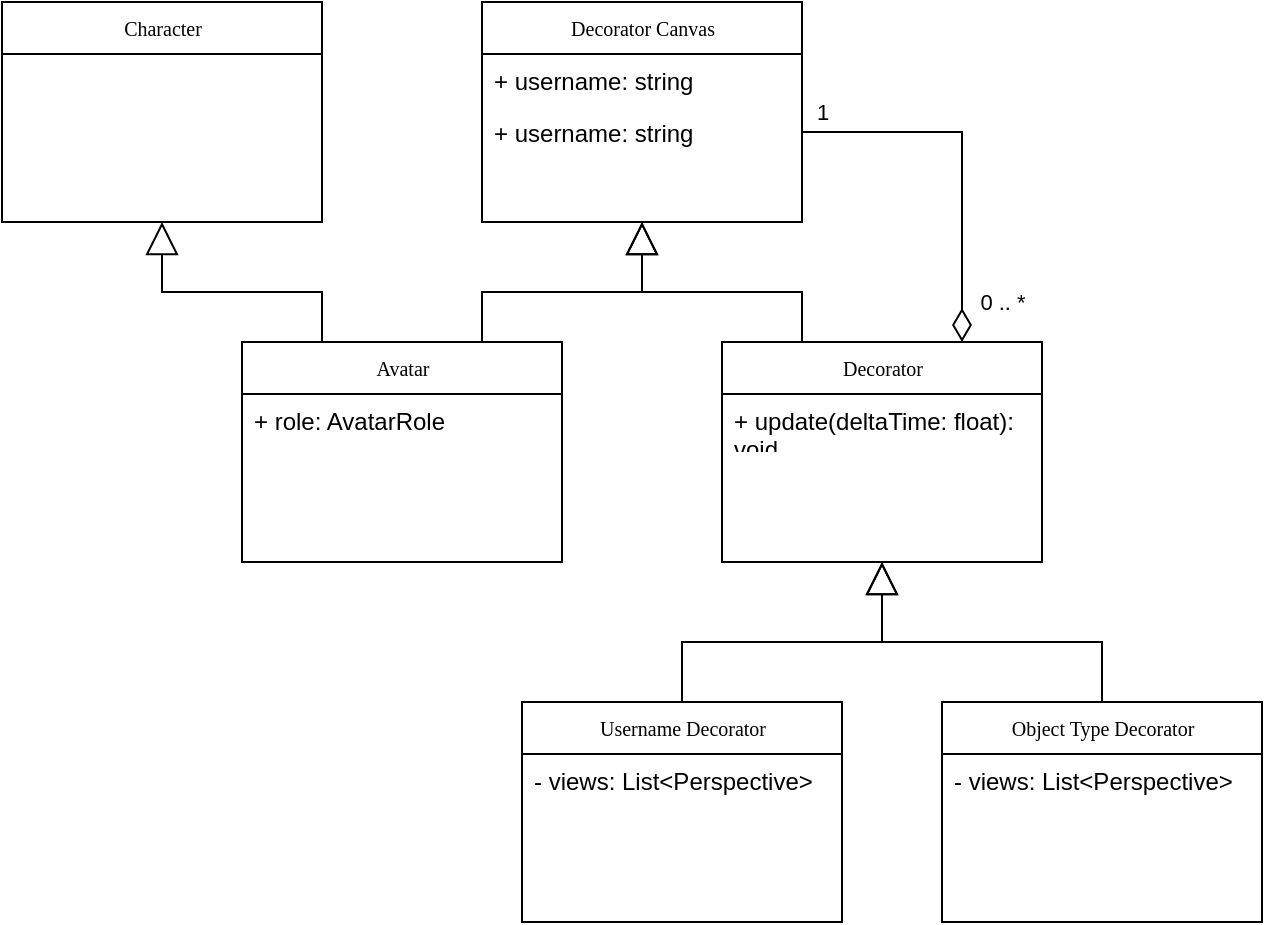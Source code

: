 <mxfile version="14.4.3" type="device"><diagram name="Page-1" id="c4acf3e9-155e-7222-9cf6-157b1a14988f"><mxGraphModel dx="1346" dy="776" grid="1" gridSize="10" guides="1" tooltips="1" connect="1" arrows="1" fold="1" page="1" pageScale="1" pageWidth="850" pageHeight="1100" background="#ffffff" math="0" shadow="0"><root><mxCell id="0"/><mxCell id="1" parent="0"/><mxCell id="DWJNwTgVJdmTpG_8to2k-1" style="edgeStyle=orthogonalEdgeStyle;rounded=0;orthogonalLoop=1;jettySize=auto;html=1;exitX=0.25;exitY=0;exitDx=0;exitDy=0;entryX=0.5;entryY=1;entryDx=0;entryDy=0;endArrow=block;endFill=0;endSize=14;startSize=14;" parent="1" source="17acba5748e5396b-20" target="17acba5748e5396b-30" edge="1"><mxGeometry relative="1" as="geometry"/></mxCell><mxCell id="DWJNwTgVJdmTpG_8to2k-12" style="edgeStyle=orthogonalEdgeStyle;rounded=0;orthogonalLoop=1;jettySize=auto;html=1;exitX=0.75;exitY=0;exitDx=0;exitDy=0;entryX=1;entryY=0.5;entryDx=0;entryDy=0;startSize=14;endArrow=none;endFill=0;endSize=14;startArrow=diamondThin;startFill=0;" parent="1" source="17acba5748e5396b-20" edge="1"><mxGeometry relative="1" as="geometry"><mxPoint x="480" y="95" as="targetPoint"/><Array as="points"><mxPoint x="560" y="95"/></Array></mxGeometry></mxCell><mxCell id="DWJNwTgVJdmTpG_8to2k-17" value="1" style="edgeLabel;html=1;align=center;verticalAlign=middle;resizable=0;points=[];" parent="DWJNwTgVJdmTpG_8to2k-12" vertex="1" connectable="0"><mxGeometry x="0.578" y="-1" relative="1" as="geometry"><mxPoint x="-29" y="-9" as="offset"/></mxGeometry></mxCell><mxCell id="DWJNwTgVJdmTpG_8to2k-18" value="0 .. *" style="edgeLabel;html=1;align=center;verticalAlign=middle;resizable=0;points=[];" parent="DWJNwTgVJdmTpG_8to2k-12" vertex="1" connectable="0"><mxGeometry x="-0.632" y="-4" relative="1" as="geometry"><mxPoint x="16" y="14" as="offset"/></mxGeometry></mxCell><mxCell id="17acba5748e5396b-20" value="Decorator" style="swimlane;html=1;fontStyle=0;childLayout=stackLayout;horizontal=1;startSize=26;fillColor=none;horizontalStack=0;resizeParent=1;resizeLast=0;collapsible=1;marginBottom=0;swimlaneFillColor=#ffffff;rounded=0;shadow=0;comic=0;labelBackgroundColor=none;strokeWidth=1;fontFamily=Verdana;fontSize=10;align=center;" parent="1" vertex="1"><mxGeometry x="440" y="200" width="160" height="110" as="geometry"/></mxCell><mxCell id="17acba5748e5396b-21" value="+ update(deltaTime: float): void" style="text;html=1;strokeColor=none;fillColor=none;align=left;verticalAlign=top;spacingLeft=4;spacingRight=4;whiteSpace=wrap;overflow=hidden;rotatable=0;points=[[0,0.5],[1,0.5]];portConstraint=eastwest;" parent="17acba5748e5396b-20" vertex="1"><mxGeometry y="26" width="160" height="26" as="geometry"/></mxCell><mxCell id="17acba5748e5396b-30" value="Decorator Canvas" style="swimlane;html=1;fontStyle=0;childLayout=stackLayout;horizontal=1;startSize=26;fillColor=none;horizontalStack=0;resizeParent=1;resizeLast=0;collapsible=1;marginBottom=0;swimlaneFillColor=#ffffff;rounded=0;shadow=0;comic=0;labelBackgroundColor=none;strokeWidth=1;fontFamily=Verdana;fontSize=10;align=center;" parent="1" vertex="1"><mxGeometry x="320" y="30" width="160" height="110" as="geometry"/></mxCell><mxCell id="17acba5748e5396b-31" value="+ username: string" style="text;html=1;strokeColor=none;fillColor=none;align=left;verticalAlign=top;spacingLeft=4;spacingRight=4;whiteSpace=wrap;overflow=hidden;rotatable=0;points=[[0,0.5],[1,0.5]];portConstraint=eastwest;" parent="17acba5748e5396b-30" vertex="1"><mxGeometry y="26" width="160" height="26" as="geometry"/></mxCell><mxCell id="DWJNwTgVJdmTpG_8to2k-39" value="+ username: string" style="text;html=1;strokeColor=none;fillColor=none;align=left;verticalAlign=top;spacingLeft=4;spacingRight=4;whiteSpace=wrap;overflow=hidden;rotatable=0;points=[[0,0.5],[1,0.5]];portConstraint=eastwest;" parent="17acba5748e5396b-30" vertex="1"><mxGeometry y="52" width="160" height="26" as="geometry"/></mxCell><mxCell id="DWJNwTgVJdmTpG_8to2k-6" style="edgeStyle=orthogonalEdgeStyle;rounded=0;orthogonalLoop=1;jettySize=auto;html=1;entryX=0.5;entryY=1;entryDx=0;entryDy=0;endArrow=block;endFill=0;endSize=14;startSize=14;exitX=0.75;exitY=0;exitDx=0;exitDy=0;" parent="1" source="DWJNwTgVJdmTpG_8to2k-2" target="17acba5748e5396b-30" edge="1"><mxGeometry relative="1" as="geometry"/></mxCell><mxCell id="DWJNwTgVJdmTpG_8to2k-19" style="edgeStyle=orthogonalEdgeStyle;rounded=0;orthogonalLoop=1;jettySize=auto;html=1;exitX=0.25;exitY=0;exitDx=0;exitDy=0;entryX=0.5;entryY=1;entryDx=0;entryDy=0;startArrow=none;startFill=0;startSize=14;endArrow=block;endFill=0;endSize=14;" parent="1" source="DWJNwTgVJdmTpG_8to2k-2" target="DWJNwTgVJdmTpG_8to2k-13" edge="1"><mxGeometry relative="1" as="geometry"/></mxCell><mxCell id="DWJNwTgVJdmTpG_8to2k-2" value="Avatar" style="swimlane;html=1;fontStyle=0;childLayout=stackLayout;horizontal=1;startSize=26;fillColor=none;horizontalStack=0;resizeParent=1;resizeLast=0;collapsible=1;marginBottom=0;swimlaneFillColor=#ffffff;rounded=0;shadow=0;comic=0;labelBackgroundColor=none;strokeWidth=1;fontFamily=Verdana;fontSize=10;align=center;" parent="1" vertex="1"><mxGeometry x="200" y="200" width="160" height="110" as="geometry"/></mxCell><mxCell id="DWJNwTgVJdmTpG_8to2k-3" value="+ role: AvatarRole" style="text;html=1;strokeColor=none;fillColor=none;align=left;verticalAlign=top;spacingLeft=4;spacingRight=4;whiteSpace=wrap;overflow=hidden;rotatable=0;points=[[0,0.5],[1,0.5]];portConstraint=eastwest;" parent="DWJNwTgVJdmTpG_8to2k-2" vertex="1"><mxGeometry y="26" width="160" height="26" as="geometry"/></mxCell><mxCell id="DWJNwTgVJdmTpG_8to2k-11" style="edgeStyle=orthogonalEdgeStyle;rounded=0;orthogonalLoop=1;jettySize=auto;html=1;entryX=0.5;entryY=1;entryDx=0;entryDy=0;startSize=14;endArrow=block;endFill=0;endSize=14;" parent="1" source="DWJNwTgVJdmTpG_8to2k-7" target="17acba5748e5396b-20" edge="1"><mxGeometry relative="1" as="geometry"/></mxCell><mxCell id="DWJNwTgVJdmTpG_8to2k-7" value="Username Decorator" style="swimlane;html=1;fontStyle=0;childLayout=stackLayout;horizontal=1;startSize=26;fillColor=none;horizontalStack=0;resizeParent=1;resizeLast=0;collapsible=1;marginBottom=0;swimlaneFillColor=#ffffff;rounded=0;shadow=0;comic=0;labelBackgroundColor=none;strokeWidth=1;fontFamily=Verdana;fontSize=10;align=center;" parent="1" vertex="1"><mxGeometry x="340" y="380" width="160" height="110" as="geometry"/></mxCell><mxCell id="DWJNwTgVJdmTpG_8to2k-8" value="- views: List&amp;lt;Perspective&amp;gt;" style="text;html=1;strokeColor=none;fillColor=none;align=left;verticalAlign=top;spacingLeft=4;spacingRight=4;whiteSpace=wrap;overflow=hidden;rotatable=0;points=[[0,0.5],[1,0.5]];portConstraint=eastwest;" parent="DWJNwTgVJdmTpG_8to2k-7" vertex="1"><mxGeometry y="26" width="160" height="26" as="geometry"/></mxCell><mxCell id="DWJNwTgVJdmTpG_8to2k-13" value="Character" style="swimlane;html=1;fontStyle=0;childLayout=stackLayout;horizontal=1;startSize=26;fillColor=none;horizontalStack=0;resizeParent=1;resizeLast=0;collapsible=1;marginBottom=0;swimlaneFillColor=#ffffff;rounded=0;shadow=0;comic=0;labelBackgroundColor=none;strokeWidth=1;fontFamily=Verdana;fontSize=10;align=center;" parent="1" vertex="1"><mxGeometry x="80" y="30" width="160" height="110" as="geometry"/></mxCell><mxCell id="DWJNwTgVJdmTpG_8to2k-24" style="edgeStyle=orthogonalEdgeStyle;rounded=0;orthogonalLoop=1;jettySize=auto;html=1;startArrow=none;startFill=0;startSize=14;endArrow=block;endFill=0;endSize=14;" parent="1" source="DWJNwTgVJdmTpG_8to2k-20" edge="1"><mxGeometry relative="1" as="geometry"><mxPoint x="520" y="310" as="targetPoint"/><Array as="points"><mxPoint x="630" y="350"/><mxPoint x="520" y="350"/></Array></mxGeometry></mxCell><mxCell id="DWJNwTgVJdmTpG_8to2k-20" value="Object Type Decorator" style="swimlane;html=1;fontStyle=0;childLayout=stackLayout;horizontal=1;startSize=26;fillColor=none;horizontalStack=0;resizeParent=1;resizeLast=0;collapsible=1;marginBottom=0;swimlaneFillColor=#ffffff;rounded=0;shadow=0;comic=0;labelBackgroundColor=none;strokeWidth=1;fontFamily=Verdana;fontSize=10;align=center;" parent="1" vertex="1"><mxGeometry x="550" y="380" width="160" height="110" as="geometry"/></mxCell><mxCell id="DWJNwTgVJdmTpG_8to2k-21" value="- views: List&amp;lt;Perspective&amp;gt;" style="text;html=1;strokeColor=none;fillColor=none;align=left;verticalAlign=top;spacingLeft=4;spacingRight=4;whiteSpace=wrap;overflow=hidden;rotatable=0;points=[[0,0.5],[1,0.5]];portConstraint=eastwest;" parent="DWJNwTgVJdmTpG_8to2k-20" vertex="1"><mxGeometry y="26" width="160" height="26" as="geometry"/></mxCell></root></mxGraphModel></diagram></mxfile>